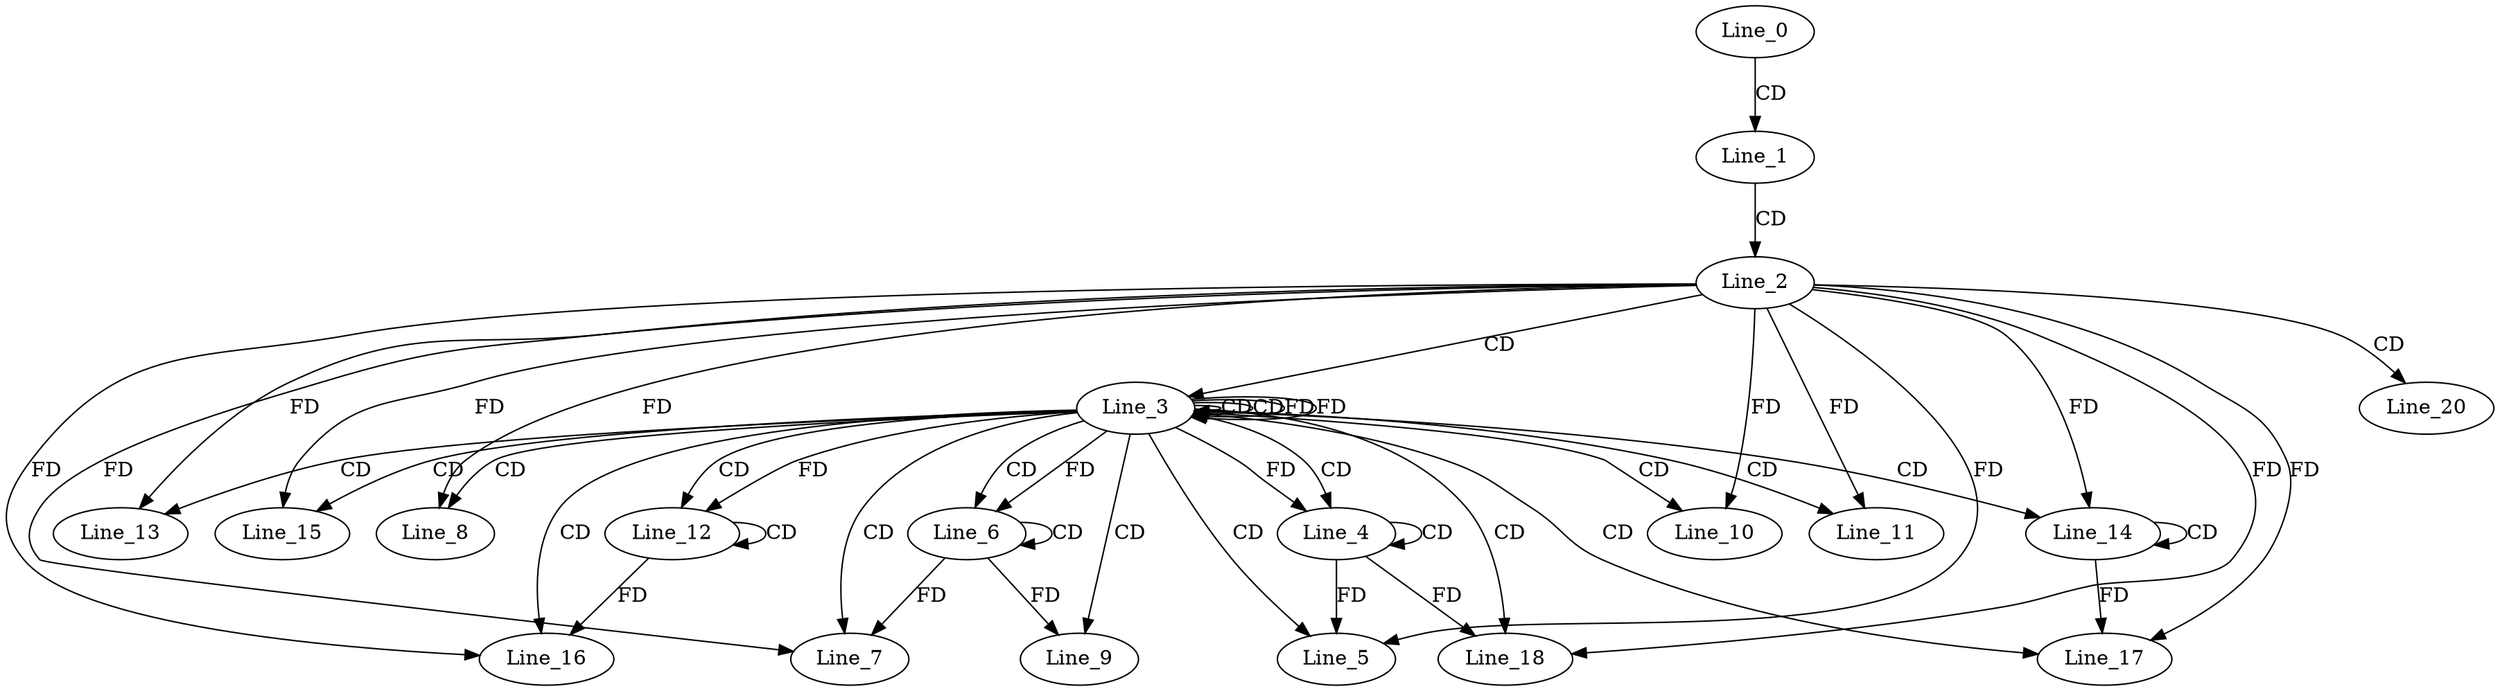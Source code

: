digraph G {
  Line_0;
  Line_1;
  Line_2;
  Line_3;
  Line_3;
  Line_3;
  Line_3;
  Line_4;
  Line_4;
  Line_4;
  Line_5;
  Line_6;
  Line_6;
  Line_7;
  Line_8;
  Line_9;
  Line_9;
  Line_9;
  Line_9;
  Line_10;
  Line_11;
  Line_12;
  Line_12;
  Line_12;
  Line_13;
  Line_14;
  Line_14;
  Line_15;
  Line_16;
  Line_17;
  Line_18;
  Line_18;
  Line_20;
  Line_0 -> Line_1 [ label="CD" ];
  Line_1 -> Line_2 [ label="CD" ];
  Line_2 -> Line_3 [ label="CD" ];
  Line_3 -> Line_3 [ label="CD" ];
  Line_3 -> Line_3 [ label="CD" ];
  Line_3 -> Line_3 [ label="FD" ];
  Line_3 -> Line_4 [ label="CD" ];
  Line_4 -> Line_4 [ label="CD" ];
  Line_3 -> Line_4 [ label="FD" ];
  Line_3 -> Line_5 [ label="CD" ];
  Line_2 -> Line_5 [ label="FD" ];
  Line_4 -> Line_5 [ label="FD" ];
  Line_3 -> Line_6 [ label="CD" ];
  Line_6 -> Line_6 [ label="CD" ];
  Line_3 -> Line_6 [ label="FD" ];
  Line_3 -> Line_7 [ label="CD" ];
  Line_2 -> Line_7 [ label="FD" ];
  Line_6 -> Line_7 [ label="FD" ];
  Line_3 -> Line_8 [ label="CD" ];
  Line_2 -> Line_8 [ label="FD" ];
  Line_3 -> Line_9 [ label="CD" ];
  Line_6 -> Line_9 [ label="FD" ];
  Line_3 -> Line_10 [ label="CD" ];
  Line_2 -> Line_10 [ label="FD" ];
  Line_3 -> Line_11 [ label="CD" ];
  Line_2 -> Line_11 [ label="FD" ];
  Line_3 -> Line_12 [ label="CD" ];
  Line_12 -> Line_12 [ label="CD" ];
  Line_3 -> Line_12 [ label="FD" ];
  Line_3 -> Line_13 [ label="CD" ];
  Line_2 -> Line_13 [ label="FD" ];
  Line_3 -> Line_14 [ label="CD" ];
  Line_14 -> Line_14 [ label="CD" ];
  Line_2 -> Line_14 [ label="FD" ];
  Line_3 -> Line_15 [ label="CD" ];
  Line_2 -> Line_15 [ label="FD" ];
  Line_3 -> Line_16 [ label="CD" ];
  Line_2 -> Line_16 [ label="FD" ];
  Line_12 -> Line_16 [ label="FD" ];
  Line_3 -> Line_17 [ label="CD" ];
  Line_2 -> Line_17 [ label="FD" ];
  Line_14 -> Line_17 [ label="FD" ];
  Line_3 -> Line_18 [ label="CD" ];
  Line_2 -> Line_18 [ label="FD" ];
  Line_4 -> Line_18 [ label="FD" ];
  Line_2 -> Line_20 [ label="CD" ];
  Line_3 -> Line_3 [ label="FD" ];
}
